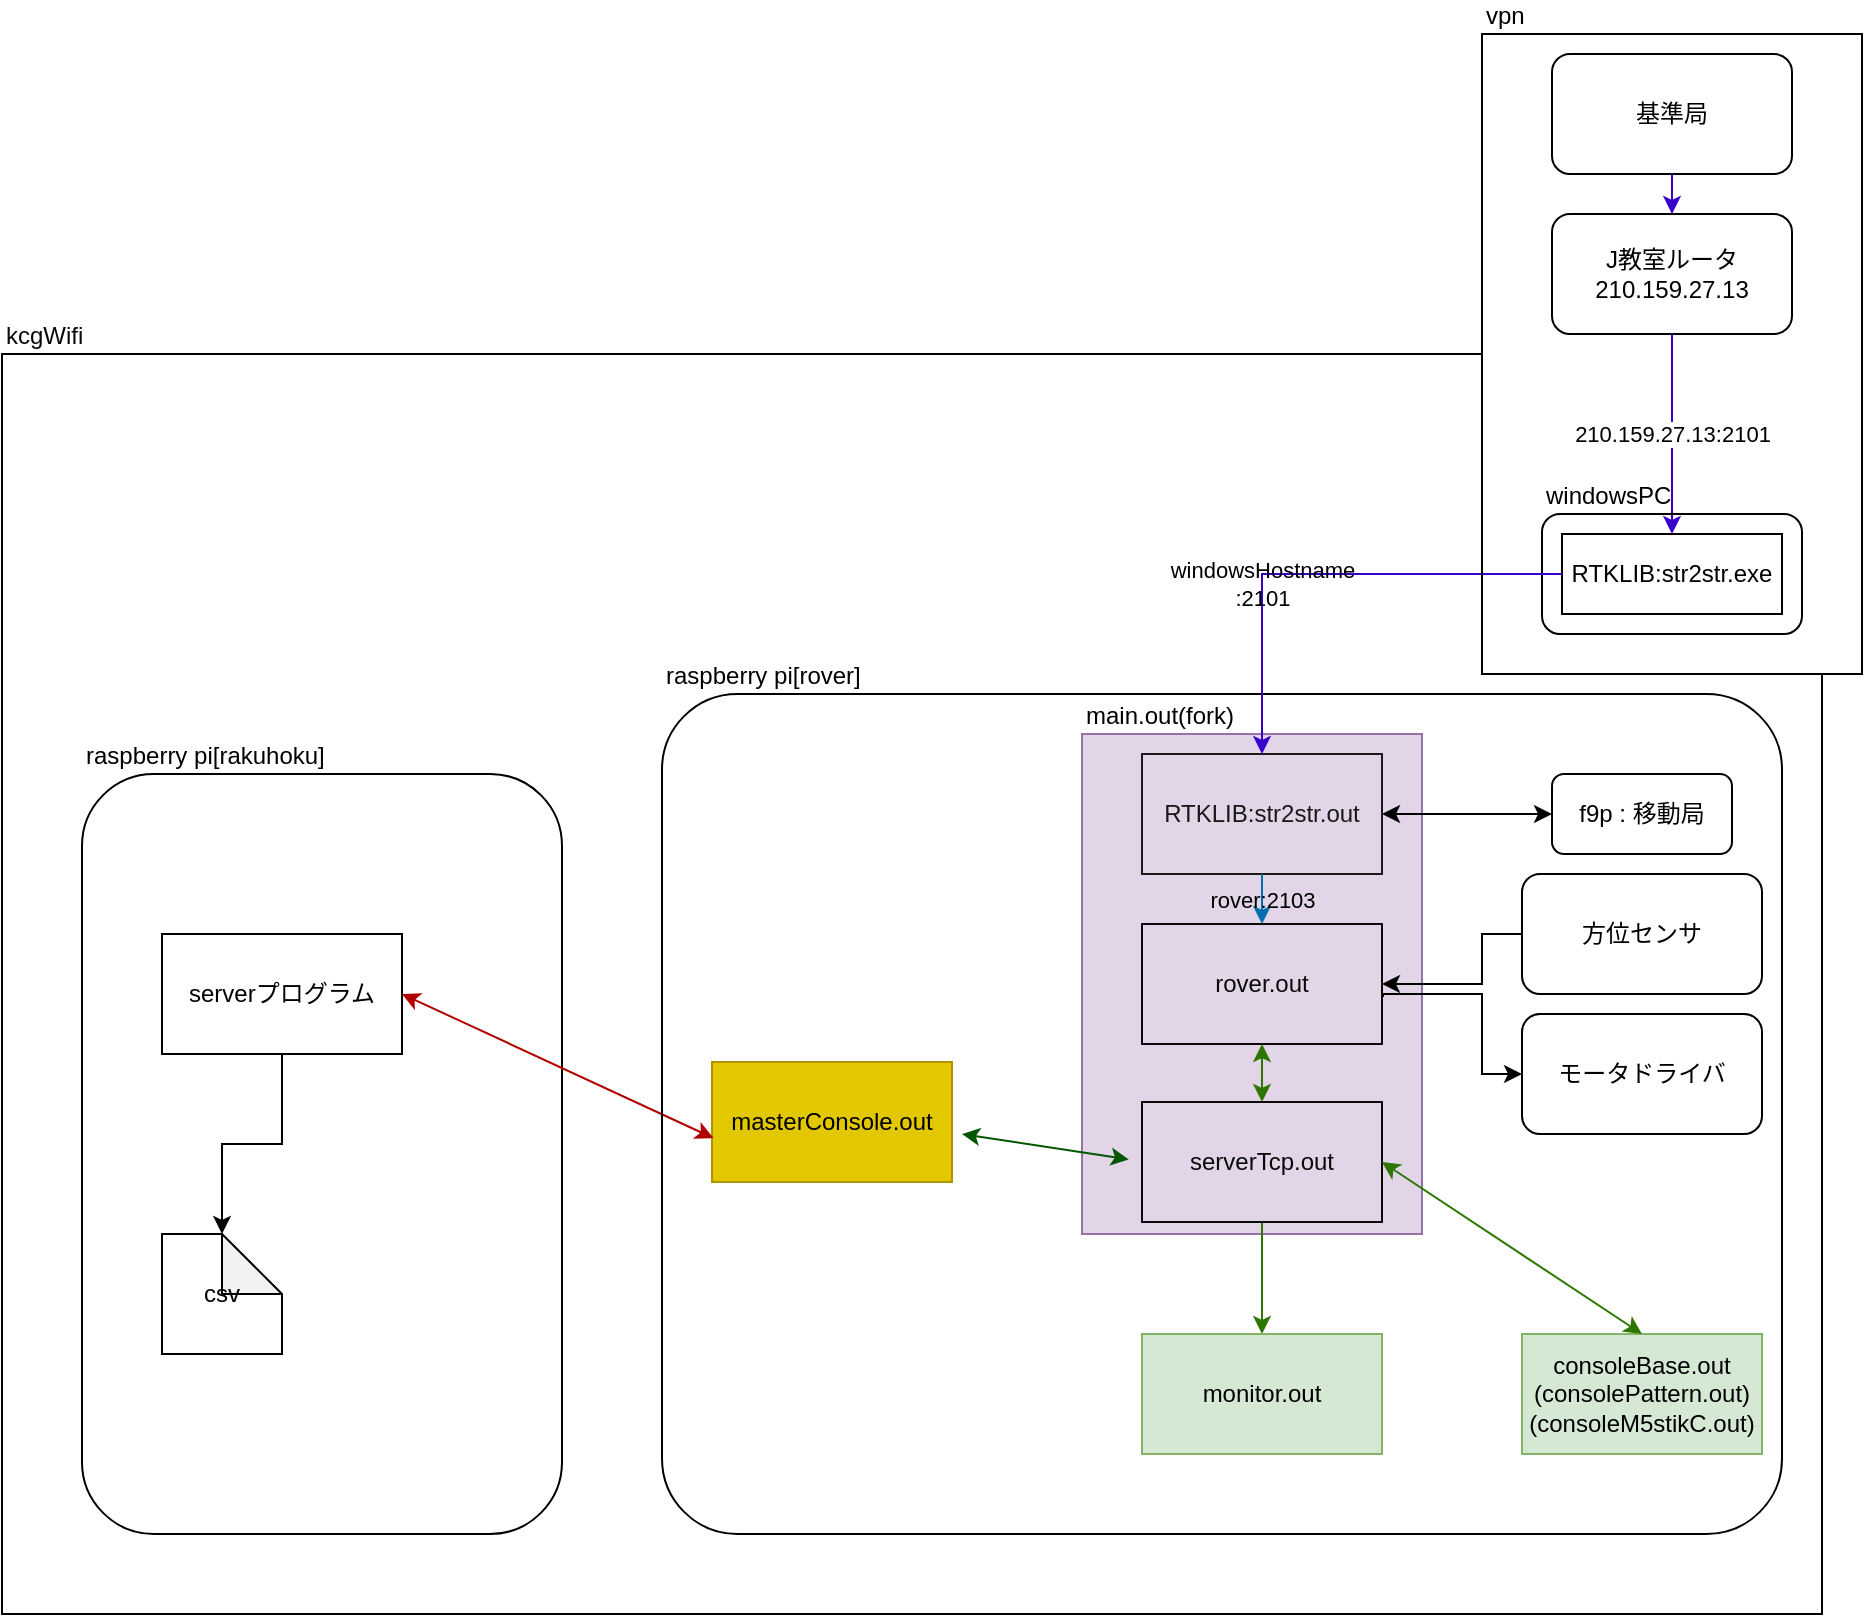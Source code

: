 <mxfile>
    <diagram id="QGgR1jsxaG1FrYdzyd_7" name="決定版">
        <mxGraphModel dx="705" dy="465" grid="1" gridSize="10" guides="1" tooltips="1" connect="1" arrows="1" fold="1" page="1" pageScale="1" pageWidth="1169" pageHeight="827" math="0" shadow="0">
            <root>
                <mxCell id="Olzj1zGXDbPzlbR3Yu4P-0"/>
                <mxCell id="Olzj1zGXDbPzlbR3Yu4P-1" parent="Olzj1zGXDbPzlbR3Yu4P-0"/>
                <mxCell id="Oxw4hM_iXrjcfNZsCtse-1" value="kcgWifi" style="rounded=0;whiteSpace=wrap;html=1;align=left;labelPosition=center;verticalLabelPosition=top;verticalAlign=bottom;labelBackgroundColor=#ffffff;fontColor=#0A0A0A;" vertex="1" parent="Olzj1zGXDbPzlbR3Yu4P-1">
                    <mxGeometry x="230" y="180" width="910" height="630" as="geometry"/>
                </mxCell>
                <mxCell id="Olzj1zGXDbPzlbR3Yu4P-36" value="raspberry pi[rakuhoku]" style="rounded=1;whiteSpace=wrap;html=1;fillColor=none;align=left;labelPosition=center;verticalLabelPosition=top;verticalAlign=bottom;" vertex="1" parent="Olzj1zGXDbPzlbR3Yu4P-1">
                    <mxGeometry x="270" y="390" width="240" height="380" as="geometry"/>
                </mxCell>
                <mxCell id="Olzj1zGXDbPzlbR3Yu4P-37" style="edgeStyle=orthogonalEdgeStyle;rounded=0;orthogonalLoop=1;jettySize=auto;html=1;exitX=0.5;exitY=1;exitDx=0;exitDy=0;entryX=0;entryY=0;entryDx=30;entryDy=0;entryPerimeter=0;" edge="1" parent="Olzj1zGXDbPzlbR3Yu4P-1" source="Olzj1zGXDbPzlbR3Yu4P-38" target="Olzj1zGXDbPzlbR3Yu4P-39">
                    <mxGeometry relative="1" as="geometry"/>
                </mxCell>
                <mxCell id="Olzj1zGXDbPzlbR3Yu4P-38" value="serverプログラム" style="rounded=0;whiteSpace=wrap;html=1;" vertex="1" parent="Olzj1zGXDbPzlbR3Yu4P-1">
                    <mxGeometry x="310" y="470" width="120" height="60" as="geometry"/>
                </mxCell>
                <mxCell id="Olzj1zGXDbPzlbR3Yu4P-39" value="csv" style="shape=note;whiteSpace=wrap;html=1;backgroundOutline=1;darkOpacity=0.05;" vertex="1" parent="Olzj1zGXDbPzlbR3Yu4P-1">
                    <mxGeometry x="310" y="620" width="60" height="60" as="geometry"/>
                </mxCell>
                <mxCell id="Olzj1zGXDbPzlbR3Yu4P-41" value="masterConsole.out" style="rounded=0;whiteSpace=wrap;html=1;fillColor=#e3c800;strokeColor=#B09500;fontColor=#000000;" vertex="1" parent="Olzj1zGXDbPzlbR3Yu4P-1">
                    <mxGeometry x="585" y="534" width="120" height="60" as="geometry"/>
                </mxCell>
                <mxCell id="Olzj1zGXDbPzlbR3Yu4P-42" value="" style="endArrow=classic;startArrow=classic;html=1;entryX=0.006;entryY=0.634;entryDx=0;entryDy=0;entryPerimeter=0;exitX=1;exitY=0.5;exitDx=0;exitDy=0;fillColor=#e51400;strokeColor=#B20000;" edge="1" parent="Olzj1zGXDbPzlbR3Yu4P-1" source="Olzj1zGXDbPzlbR3Yu4P-38" target="Olzj1zGXDbPzlbR3Yu4P-41">
                    <mxGeometry width="50" height="50" relative="1" as="geometry">
                        <mxPoint x="360" y="560" as="sourcePoint"/>
                        <mxPoint x="410" y="510" as="targetPoint"/>
                    </mxGeometry>
                </mxCell>
                <mxCell id="Oxw4hM_iXrjcfNZsCtse-0" value="vpn" style="rounded=0;whiteSpace=wrap;html=1;align=left;labelPosition=center;verticalLabelPosition=top;verticalAlign=bottom;" vertex="1" parent="Olzj1zGXDbPzlbR3Yu4P-1">
                    <mxGeometry x="970" y="20" width="190" height="320" as="geometry"/>
                </mxCell>
                <mxCell id="Oxw4hM_iXrjcfNZsCtse-2" value="raspberry pi[rover]" style="rounded=1;whiteSpace=wrap;html=1;fillColor=none;align=left;labelPosition=center;verticalLabelPosition=top;verticalAlign=bottom;arcSize=9;" vertex="1" parent="Olzj1zGXDbPzlbR3Yu4P-1">
                    <mxGeometry x="560" y="350" width="560" height="420" as="geometry"/>
                </mxCell>
                <mxCell id="Oxw4hM_iXrjcfNZsCtse-3" value="main.out(fork)" style="rounded=0;whiteSpace=wrap;html=1;fillColor=#e1d5e7;glass=0;strokeColor=#9673a6;align=left;verticalAlign=bottom;labelPosition=center;verticalLabelPosition=top;" vertex="1" parent="Olzj1zGXDbPzlbR3Yu4P-1">
                    <mxGeometry x="770" y="370" width="170" height="250" as="geometry"/>
                </mxCell>
                <mxCell id="Oxw4hM_iXrjcfNZsCtse-4" value="RTKLIB:str2str.out" style="rounded=0;whiteSpace=wrap;html=1;fillColor=none;align=center;strokeColor=#191919;fontColor=#191919;" vertex="1" parent="Olzj1zGXDbPzlbR3Yu4P-1">
                    <mxGeometry x="800" y="380" width="120" height="60" as="geometry"/>
                </mxCell>
                <mxCell id="Oxw4hM_iXrjcfNZsCtse-5" value="RTKLIB:str2str.exe" style="rounded=0;whiteSpace=wrap;html=1;fillColor=none;align=center;" vertex="1" parent="Olzj1zGXDbPzlbR3Yu4P-1">
                    <mxGeometry x="1010" y="270" width="110" height="40" as="geometry"/>
                </mxCell>
                <mxCell id="Oxw4hM_iXrjcfNZsCtse-6" value="210.159.27.13:2101" style="edgeStyle=orthogonalEdgeStyle;rounded=0;orthogonalLoop=1;jettySize=auto;html=1;exitX=0.5;exitY=1;exitDx=0;exitDy=0;entryX=0.5;entryY=0;entryDx=0;entryDy=0;fillColor=#6a00ff;strokeColor=#3700CC;" edge="1" parent="Olzj1zGXDbPzlbR3Yu4P-1" source="Oxw4hM_iXrjcfNZsCtse-16" target="Oxw4hM_iXrjcfNZsCtse-5">
                    <mxGeometry relative="1" as="geometry">
                        <mxPoint x="1065" y="170" as="sourcePoint"/>
                    </mxGeometry>
                </mxCell>
                <mxCell id="Oxw4hM_iXrjcfNZsCtse-7" value="rover:2103" style="edgeStyle=orthogonalEdgeStyle;rounded=0;orthogonalLoop=1;jettySize=auto;html=1;fillColor=#1ba1e2;strokeColor=#006EAF;labelBackgroundColor=none;" edge="1" parent="Olzj1zGXDbPzlbR3Yu4P-1" source="Oxw4hM_iXrjcfNZsCtse-4" target="Oxw4hM_iXrjcfNZsCtse-9">
                    <mxGeometry relative="1" as="geometry"/>
                </mxCell>
                <mxCell id="Oxw4hM_iXrjcfNZsCtse-8" style="edgeStyle=orthogonalEdgeStyle;rounded=0;orthogonalLoop=1;jettySize=auto;html=1;entryX=0;entryY=0.5;entryDx=0;entryDy=0;align=center;exitX=1.004;exitY=0.608;exitDx=0;exitDy=0;exitPerimeter=0;" edge="1" parent="Olzj1zGXDbPzlbR3Yu4P-1" source="Oxw4hM_iXrjcfNZsCtse-9" target="Oxw4hM_iXrjcfNZsCtse-19">
                    <mxGeometry relative="1" as="geometry">
                        <Array as="points">
                            <mxPoint x="921" y="500"/>
                            <mxPoint x="970" y="500"/>
                            <mxPoint x="970" y="540"/>
                        </Array>
                        <mxPoint x="920" y="500" as="sourcePoint"/>
                    </mxGeometry>
                </mxCell>
                <mxCell id="Oxw4hM_iXrjcfNZsCtse-9" value="rover.out" style="rounded=0;whiteSpace=wrap;html=1;fillColor=none;align=center;fontColor=#0A0A0A;strokeColor=#0A0A0A;" vertex="1" parent="Olzj1zGXDbPzlbR3Yu4P-1">
                    <mxGeometry x="800" y="465" width="120" height="60" as="geometry"/>
                </mxCell>
                <mxCell id="Oxw4hM_iXrjcfNZsCtse-10" value="" style="edgeStyle=orthogonalEdgeStyle;rounded=0;orthogonalLoop=1;jettySize=auto;html=1;fillColor=#60a917;strokeColor=#2D7600;entryX=0.5;entryY=0;entryDx=0;entryDy=0;" edge="1" parent="Olzj1zGXDbPzlbR3Yu4P-1" source="Oxw4hM_iXrjcfNZsCtse-11" target="Oxw4hM_iXrjcfNZsCtse-12">
                    <mxGeometry relative="1" as="geometry">
                        <Array as="points">
                            <mxPoint x="860" y="670"/>
                        </Array>
                    </mxGeometry>
                </mxCell>
                <mxCell id="Oxw4hM_iXrjcfNZsCtse-11" value="serverTcp.out" style="rounded=0;whiteSpace=wrap;html=1;fillColor=none;align=center;fontColor=#0A0A0A;strokeColor=#0A0A0A;" vertex="1" parent="Olzj1zGXDbPzlbR3Yu4P-1">
                    <mxGeometry x="800" y="554" width="120" height="60" as="geometry"/>
                </mxCell>
                <mxCell id="Oxw4hM_iXrjcfNZsCtse-12" value="monitor.out" style="rounded=0;whiteSpace=wrap;html=1;fillColor=#d5e8d4;align=center;strokeColor=#82b366;fontColor=#000000;" vertex="1" parent="Olzj1zGXDbPzlbR3Yu4P-1">
                    <mxGeometry x="800" y="670" width="120" height="60" as="geometry"/>
                </mxCell>
                <mxCell id="Oxw4hM_iXrjcfNZsCtse-13" value="consoleBase.out&lt;br&gt;(consolePattern.out)&lt;br&gt;(consoleM5stikC.out)" style="rounded=0;whiteSpace=wrap;html=1;fillColor=#d5e8d4;align=center;strokeColor=#82b366;fontColor=#000000;" vertex="1" parent="Olzj1zGXDbPzlbR3Yu4P-1">
                    <mxGeometry x="990" y="670" width="120" height="60" as="geometry"/>
                </mxCell>
                <mxCell id="Oxw4hM_iXrjcfNZsCtse-14" value="" style="edgeStyle=orthogonalEdgeStyle;rounded=0;orthogonalLoop=1;jettySize=auto;html=1;fillColor=#6a00ff;strokeColor=#3700CC;" edge="1" parent="Olzj1zGXDbPzlbR3Yu4P-1" source="Oxw4hM_iXrjcfNZsCtse-15" target="Oxw4hM_iXrjcfNZsCtse-16">
                    <mxGeometry relative="1" as="geometry"/>
                </mxCell>
                <mxCell id="Oxw4hM_iXrjcfNZsCtse-15" value="基準局" style="rounded=1;whiteSpace=wrap;html=1;fillColor=none;align=center;" vertex="1" parent="Olzj1zGXDbPzlbR3Yu4P-1">
                    <mxGeometry x="1005" y="30" width="120" height="60" as="geometry"/>
                </mxCell>
                <mxCell id="Oxw4hM_iXrjcfNZsCtse-16" value="&lt;font&gt;&lt;span style=&quot;font-family: &amp;quot;helvetica&amp;quot; ; font-size: 12px ; font-style: normal ; font-weight: 400 ; letter-spacing: normal ; text-indent: 0px ; text-transform: none ; word-spacing: 0px ; display: inline ; float: none&quot;&gt;J教室ルータ&lt;/span&gt;&lt;br style=&quot;font-family: &amp;quot;helvetica&amp;quot; ; font-size: 12px ; font-style: normal ; font-weight: 400 ; letter-spacing: normal ; text-indent: 0px ; text-transform: none ; word-spacing: 0px&quot;&gt;&lt;span style=&quot;font-family: &amp;quot;helvetica&amp;quot; ; font-size: 12px ; font-style: normal ; font-weight: 400 ; letter-spacing: normal ; text-indent: 0px ; text-transform: none ; word-spacing: 0px ; display: inline ; float: none&quot;&gt;210.159.27.13&lt;/span&gt;&lt;/font&gt;" style="rounded=1;whiteSpace=wrap;html=1;fillColor=none;align=center;" vertex="1" parent="Olzj1zGXDbPzlbR3Yu4P-1">
                    <mxGeometry x="1005" y="110" width="120" height="60" as="geometry"/>
                </mxCell>
                <mxCell id="Oxw4hM_iXrjcfNZsCtse-17" value="windowsPC" style="rounded=1;whiteSpace=wrap;html=1;fillColor=none;align=left;labelPosition=center;verticalLabelPosition=top;verticalAlign=bottom;" vertex="1" parent="Olzj1zGXDbPzlbR3Yu4P-1">
                    <mxGeometry x="1000" y="260" width="130" height="60" as="geometry"/>
                </mxCell>
                <mxCell id="Oxw4hM_iXrjcfNZsCtse-18" value="f9p : 移動局" style="rounded=1;whiteSpace=wrap;html=1;" vertex="1" parent="Olzj1zGXDbPzlbR3Yu4P-1">
                    <mxGeometry x="1005" y="390" width="90" height="40" as="geometry"/>
                </mxCell>
                <mxCell id="Oxw4hM_iXrjcfNZsCtse-19" value="モータドライバ" style="rounded=1;whiteSpace=wrap;html=1;" vertex="1" parent="Olzj1zGXDbPzlbR3Yu4P-1">
                    <mxGeometry x="990" y="510" width="120" height="60" as="geometry"/>
                </mxCell>
                <mxCell id="Oxw4hM_iXrjcfNZsCtse-20" value="" style="endArrow=classic;startArrow=classic;html=1;fillColor=#60a917;strokeColor=#2D7600;entryX=0.5;entryY=0;entryDx=0;entryDy=0;exitX=1;exitY=0.5;exitDx=0;exitDy=0;" edge="1" parent="Olzj1zGXDbPzlbR3Yu4P-1" source="Oxw4hM_iXrjcfNZsCtse-11" target="Oxw4hM_iXrjcfNZsCtse-13">
                    <mxGeometry width="50" height="50" relative="1" as="geometry">
                        <mxPoint x="720" y="644" as="sourcePoint"/>
                        <mxPoint x="580" y="640" as="targetPoint"/>
                    </mxGeometry>
                </mxCell>
                <mxCell id="Oxw4hM_iXrjcfNZsCtse-21" value="" style="endArrow=classic;startArrow=classic;html=1;entryX=0.5;entryY=1;entryDx=0;entryDy=0;exitX=0.5;exitY=0;exitDx=0;exitDy=0;fillColor=#60a917;strokeColor=#2D7600;" edge="1" parent="Olzj1zGXDbPzlbR3Yu4P-1" source="Oxw4hM_iXrjcfNZsCtse-11" target="Oxw4hM_iXrjcfNZsCtse-9">
                    <mxGeometry width="50" height="50" relative="1" as="geometry">
                        <mxPoint x="560" y="430" as="sourcePoint"/>
                        <mxPoint x="610" y="380" as="targetPoint"/>
                    </mxGeometry>
                </mxCell>
                <mxCell id="Oxw4hM_iXrjcfNZsCtse-22" style="edgeStyle=orthogonalEdgeStyle;rounded=0;orthogonalLoop=1;jettySize=auto;html=1;entryX=1;entryY=0.5;entryDx=0;entryDy=0;align=center;exitX=0;exitY=0.5;exitDx=0;exitDy=0;" edge="1" parent="Olzj1zGXDbPzlbR3Yu4P-1" source="Oxw4hM_iXrjcfNZsCtse-23" target="Oxw4hM_iXrjcfNZsCtse-9">
                    <mxGeometry relative="1" as="geometry">
                        <Array as="points">
                            <mxPoint x="970" y="470"/>
                            <mxPoint x="970" y="495"/>
                        </Array>
                    </mxGeometry>
                </mxCell>
                <mxCell id="Oxw4hM_iXrjcfNZsCtse-23" value="方位センサ" style="rounded=1;whiteSpace=wrap;html=1;" vertex="1" parent="Olzj1zGXDbPzlbR3Yu4P-1">
                    <mxGeometry x="990" y="440" width="120" height="60" as="geometry"/>
                </mxCell>
                <mxCell id="Oxw4hM_iXrjcfNZsCtse-24" value="" style="endArrow=classic;startArrow=classic;html=1;entryX=0;entryY=0.5;entryDx=0;entryDy=0;exitX=1;exitY=0.5;exitDx=0;exitDy=0;" edge="1" parent="Olzj1zGXDbPzlbR3Yu4P-1" source="Oxw4hM_iXrjcfNZsCtse-4" target="Oxw4hM_iXrjcfNZsCtse-18">
                    <mxGeometry width="50" height="50" relative="1" as="geometry">
                        <mxPoint x="650" y="550" as="sourcePoint"/>
                        <mxPoint x="700" y="500" as="targetPoint"/>
                    </mxGeometry>
                </mxCell>
                <mxCell id="Oxw4hM_iXrjcfNZsCtse-25" value="windowsHostname&lt;br&gt;:2101" style="edgeStyle=orthogonalEdgeStyle;rounded=0;orthogonalLoop=1;jettySize=auto;html=1;fillColor=#6a00ff;strokeColor=#3700CC;align=center;labelBackgroundColor=none;entryX=0.5;entryY=0;entryDx=0;entryDy=0;" edge="1" parent="Olzj1zGXDbPzlbR3Yu4P-1" source="Oxw4hM_iXrjcfNZsCtse-5" target="Oxw4hM_iXrjcfNZsCtse-4">
                    <mxGeometry x="0.29" relative="1" as="geometry">
                        <mxPoint as="offset"/>
                        <Array as="points">
                            <mxPoint x="860" y="290"/>
                        </Array>
                        <mxPoint x="780" y="380" as="targetPoint"/>
                    </mxGeometry>
                </mxCell>
                <mxCell id="Oxw4hM_iXrjcfNZsCtse-26" value="&lt;span style=&quot;background-color: rgb(255 , 255 , 255)&quot;&gt;&lt;font color=&quot;#000000&quot;&gt;vpn&lt;/font&gt;&lt;/span&gt;" style="rounded=0;whiteSpace=wrap;html=1;align=left;labelPosition=center;verticalLabelPosition=top;verticalAlign=bottom;fillColor=none;" vertex="1" parent="Olzj1zGXDbPzlbR3Yu4P-1">
                    <mxGeometry x="970" y="20" width="190" height="320" as="geometry"/>
                </mxCell>
                <mxCell id="Oxw4hM_iXrjcfNZsCtse-27" value="" style="endArrow=classic;startArrow=classic;html=1;entryX=-0.055;entryY=0.479;entryDx=0;entryDy=0;entryPerimeter=0;fillColor=#008a00;strokeColor=#005700;" edge="1" parent="Olzj1zGXDbPzlbR3Yu4P-1" target="Oxw4hM_iXrjcfNZsCtse-11">
                    <mxGeometry width="50" height="50" relative="1" as="geometry">
                        <mxPoint x="710" y="570" as="sourcePoint"/>
                        <mxPoint x="800" y="440" as="targetPoint"/>
                    </mxGeometry>
                </mxCell>
            </root>
        </mxGraphModel>
    </diagram>
    <diagram id="4h4-1hlXPLHmPYGvHNiX" name="案1(json)">
        <mxGraphModel dx="1460" dy="963" grid="1" gridSize="10" guides="1" tooltips="1" connect="1" arrows="1" fold="1" page="1" pageScale="1" pageWidth="1169" pageHeight="827" math="0" shadow="0">
            <root>
                <mxCell id="0"/>
                <mxCell id="1" parent="0"/>
                <mxCell id="3" value="kcgWifi" style="rounded=0;whiteSpace=wrap;html=1;align=left;labelPosition=center;verticalLabelPosition=top;verticalAlign=bottom;labelBackgroundColor=#ffffff;fontColor=#0A0A0A;" parent="1" vertex="1">
                    <mxGeometry x="20" y="180" width="1120" height="630" as="geometry"/>
                </mxCell>
                <mxCell id="14" value="RTKLIB:str2str.out" style="rounded=0;whiteSpace=wrap;html=1;fillColor=none;align=center;" parent="1" vertex="1">
                    <mxGeometry x="920" y="456.5" width="120" height="60" as="geometry"/>
                </mxCell>
                <mxCell id="buMRhMvBDXyK5qbtizx7-53" value="vpn" style="rounded=0;whiteSpace=wrap;html=1;align=left;labelPosition=center;verticalLabelPosition=top;verticalAlign=bottom;" parent="1" vertex="1">
                    <mxGeometry x="970" y="20" width="190" height="320" as="geometry"/>
                </mxCell>
                <mxCell id="RR-BX4RhPZ8IhZsyOKge-55" value="raspberry pi[rover]" style="rounded=1;whiteSpace=wrap;html=1;fillColor=none;align=left;labelPosition=center;verticalLabelPosition=top;verticalAlign=bottom;" parent="1" vertex="1">
                    <mxGeometry x="570" y="414" width="550" height="380" as="geometry"/>
                </mxCell>
                <mxCell id="2" value="&lt;span style=&quot;background-color: rgb(255 , 255 , 255)&quot;&gt;&lt;font color=&quot;#000000&quot;&gt;vpn&lt;/font&gt;&lt;/span&gt;" style="rounded=0;whiteSpace=wrap;html=1;align=left;labelPosition=center;verticalLabelPosition=top;verticalAlign=bottom;fillColor=none;" parent="1" vertex="1">
                    <mxGeometry x="970" y="20" width="190" height="320" as="geometry"/>
                </mxCell>
                <mxCell id="15" value="windowsHostname&lt;br&gt;:2101" style="edgeStyle=orthogonalEdgeStyle;rounded=0;orthogonalLoop=1;jettySize=auto;html=1;entryX=1;entryY=0.5;entryDx=0;entryDy=0;fillColor=#6a00ff;strokeColor=#3700CC;" parent="1" source="5" target="14" edge="1">
                    <mxGeometry relative="1" as="geometry"/>
                </mxCell>
                <mxCell id="23" value="1" style="edgeLabel;html=1;align=center;verticalAlign=middle;resizable=0;points=[];" parent="15" vertex="1" connectable="0">
                    <mxGeometry x="0.605" y="1" relative="1" as="geometry">
                        <mxPoint x="-16" y="-15" as="offset"/>
                    </mxGeometry>
                </mxCell>
                <mxCell id="5" value="RTKLIB:str2str.exe" style="rounded=0;whiteSpace=wrap;html=1;fillColor=none;align=center;" parent="1" vertex="1">
                    <mxGeometry x="1010" y="270" width="110" height="40" as="geometry"/>
                </mxCell>
                <mxCell id="10" value="210.159.27.13:2101" style="edgeStyle=orthogonalEdgeStyle;rounded=0;orthogonalLoop=1;jettySize=auto;html=1;exitX=0.5;exitY=1;exitDx=0;exitDy=0;entryX=0.5;entryY=0;entryDx=0;entryDy=0;fillColor=#6a00ff;strokeColor=#3700CC;" parent="1" source="44" target="5" edge="1">
                    <mxGeometry relative="1" as="geometry">
                        <mxPoint x="1065" y="170" as="sourcePoint"/>
                    </mxGeometry>
                </mxCell>
                <mxCell id="30" value="rover:2103" style="edgeStyle=orthogonalEdgeStyle;rounded=0;orthogonalLoop=1;jettySize=auto;html=1;fillColor=#1ba1e2;strokeColor=#006EAF;" parent="1" source="14" target="29" edge="1">
                    <mxGeometry relative="1" as="geometry"/>
                </mxCell>
                <mxCell id="RR-BX4RhPZ8IhZsyOKge-59" style="edgeStyle=orthogonalEdgeStyle;rounded=0;orthogonalLoop=1;jettySize=auto;html=1;entryX=0;entryY=0;entryDx=15;entryDy=0;entryPerimeter=0;" parent="1" source="14" target="16" edge="1">
                    <mxGeometry relative="1" as="geometry">
                        <Array as="points">
                            <mxPoint x="935" y="530"/>
                            <mxPoint x="935" y="530"/>
                        </Array>
                    </mxGeometry>
                </mxCell>
                <mxCell id="RR-BX4RhPZ8IhZsyOKge-60" style="edgeStyle=orthogonalEdgeStyle;rounded=0;orthogonalLoop=1;jettySize=auto;html=1;exitX=0.5;exitY=1;exitDx=0;exitDy=0;entryX=0.5;entryY=0;entryDx=0;entryDy=0;" parent="1" source="14" target="47" edge="1">
                    <mxGeometry relative="1" as="geometry">
                        <Array as="points">
                            <mxPoint x="1005" y="517"/>
                        </Array>
                    </mxGeometry>
                </mxCell>
                <mxCell id="16" value="log" style="shape=note;whiteSpace=wrap;html=1;backgroundOutline=1;darkOpacity=0.05;fillColor=none;align=center;size=15;" parent="1" vertex="1">
                    <mxGeometry x="920" y="544" width="30" height="40" as="geometry"/>
                </mxCell>
                <mxCell id="24" value="2" style="edgeLabel;html=1;align=center;verticalAlign=middle;resizable=0;points=[];" parent="1" vertex="1" connectable="0">
                    <mxGeometry x="1019.998" y="523.996" as="geometry">
                        <mxPoint x="4" y="7" as="offset"/>
                    </mxGeometry>
                </mxCell>
                <mxCell id="25" value="4'" style="edgeLabel;html=1;align=center;verticalAlign=middle;resizable=0;points=[];" parent="1" vertex="1" connectable="0">
                    <mxGeometry x="1039.998" y="489.996" as="geometry">
                        <mxPoint x="-123" y="38" as="offset"/>
                    </mxGeometry>
                </mxCell>
                <mxCell id="26" value="3" style="edgeLabel;html=1;align=center;verticalAlign=middle;resizable=0;points=[];" parent="1" vertex="1" connectable="0">
                    <mxGeometry x="1019.998" y="513.996" as="geometry">
                        <mxPoint x="-36" y="17" as="offset"/>
                    </mxGeometry>
                </mxCell>
                <mxCell id="27" value="4" style="edgeLabel;html=1;align=center;verticalAlign=middle;resizable=0;points=[];" parent="1" vertex="1" connectable="0">
                    <mxGeometry x="909.998" y="473.996" as="geometry">
                        <mxPoint x="1" y="-4" as="offset"/>
                    </mxGeometry>
                </mxCell>
                <mxCell id="29" value="rover.out" style="rounded=0;whiteSpace=wrap;html=1;fillColor=none;align=center;" parent="1" vertex="1">
                    <mxGeometry x="720" y="456.5" width="120" height="60" as="geometry"/>
                </mxCell>
                <mxCell id="38" value="" style="edgeStyle=orthogonalEdgeStyle;rounded=0;orthogonalLoop=1;jettySize=auto;html=1;fillColor=#60a917;strokeColor=#2D7600;" parent="1" source="33" target="34" edge="1">
                    <mxGeometry relative="1" as="geometry"/>
                </mxCell>
                <mxCell id="33" value="serverTcp.out" style="rounded=0;whiteSpace=wrap;html=1;fillColor=none;align=center;" parent="1" vertex="1">
                    <mxGeometry x="720" y="614" width="120" height="60" as="geometry"/>
                </mxCell>
                <mxCell id="34" value="monitor.out" style="rounded=0;whiteSpace=wrap;html=1;fillColor=#d5e8d4;align=center;strokeColor=#82b366;fontColor=#000000;" parent="1" vertex="1">
                    <mxGeometry x="710" y="700" width="120" height="60" as="geometry"/>
                </mxCell>
                <mxCell id="35" value="consoleBase.out&lt;br&gt;(consolePattern.out)" style="rounded=0;whiteSpace=wrap;html=1;fillColor=#d5e8d4;align=center;strokeColor=#82b366;fontColor=#000000;" parent="1" vertex="1">
                    <mxGeometry x="920" y="614" width="120" height="60" as="geometry"/>
                </mxCell>
                <mxCell id="46" value="" style="edgeStyle=orthogonalEdgeStyle;rounded=0;orthogonalLoop=1;jettySize=auto;html=1;fillColor=#6a00ff;strokeColor=#3700CC;" parent="1" source="43" target="44" edge="1">
                    <mxGeometry relative="1" as="geometry"/>
                </mxCell>
                <mxCell id="43" value="基準局" style="rounded=1;whiteSpace=wrap;html=1;fillColor=none;align=center;" parent="1" vertex="1">
                    <mxGeometry x="1005" y="30" width="120" height="60" as="geometry"/>
                </mxCell>
                <mxCell id="44" value="&#10;&#10;&lt;span style=&quot;color: rgb(240, 240, 240); font-family: helvetica; font-size: 12px; font-style: normal; font-weight: 400; letter-spacing: normal; text-indent: 0px; text-transform: none; word-spacing: 0px; background-color: rgb(42, 42, 42); display: inline; float: none;&quot;&gt;J教室ルータ&lt;/span&gt;&lt;br style=&quot;color: rgb(240, 240, 240); font-family: helvetica; font-size: 12px; font-style: normal; font-weight: 400; letter-spacing: normal; text-indent: 0px; text-transform: none; word-spacing: 0px; background-color: rgb(42, 42, 42);&quot;&gt;&lt;span style=&quot;color: rgb(240, 240, 240); font-family: helvetica; font-size: 12px; font-style: normal; font-weight: 400; letter-spacing: normal; text-indent: 0px; text-transform: none; word-spacing: 0px; background-color: rgb(42, 42, 42); display: inline; float: none;&quot;&gt;210.159.27.13&lt;/span&gt;&#10;&#10;" style="rounded=1;whiteSpace=wrap;html=1;fillColor=none;align=center;" parent="1" vertex="1">
                    <mxGeometry x="1005" y="110" width="120" height="60" as="geometry"/>
                </mxCell>
                <mxCell id="45" value="windowsPC" style="rounded=1;whiteSpace=wrap;html=1;fillColor=none;align=left;labelPosition=center;verticalLabelPosition=top;verticalAlign=bottom;" parent="1" vertex="1">
                    <mxGeometry x="1000" y="260" width="130" height="60" as="geometry"/>
                </mxCell>
                <mxCell id="49" style="edgeStyle=orthogonalEdgeStyle;rounded=0;orthogonalLoop=1;jettySize=auto;html=1;exitX=0.5;exitY=0;exitDx=0;exitDy=0;entryX=0.5;entryY=1;entryDx=0;entryDy=0;" parent="1" source="47" target="14" edge="1">
                    <mxGeometry relative="1" as="geometry">
                        <Array as="points">
                            <mxPoint x="980" y="554"/>
                        </Array>
                    </mxGeometry>
                </mxCell>
                <mxCell id="47" value="f9p : 移動局" style="rounded=1;whiteSpace=wrap;html=1;" parent="1" vertex="1">
                    <mxGeometry x="960" y="554" width="90" height="40" as="geometry"/>
                </mxCell>
                <mxCell id="50" value="モータドライバ" style="rounded=1;whiteSpace=wrap;html=1;" parent="1" vertex="1">
                    <mxGeometry x="990" y="700" width="120" height="60" as="geometry"/>
                </mxCell>
                <mxCell id="51" value="" style="endArrow=classic;html=1;entryX=0;entryY=0;entryDx=0;entryDy=0;exitX=1;exitY=1;exitDx=0;exitDy=0;" parent="1" source="33" target="50" edge="1">
                    <mxGeometry width="50" height="50" relative="1" as="geometry">
                        <mxPoint x="560" y="430" as="sourcePoint"/>
                        <mxPoint x="610" y="380" as="targetPoint"/>
                    </mxGeometry>
                </mxCell>
                <mxCell id="52" value="" style="endArrow=classic;startArrow=classic;html=1;entryX=0;entryY=0.5;entryDx=0;entryDy=0;exitX=1;exitY=0.5;exitDx=0;exitDy=0;fillColor=#60a917;strokeColor=#2D7600;" parent="1" source="33" target="35" edge="1">
                    <mxGeometry width="50" height="50" relative="1" as="geometry">
                        <mxPoint x="670" y="480" as="sourcePoint"/>
                        <mxPoint x="610" y="380" as="targetPoint"/>
                    </mxGeometry>
                </mxCell>
                <mxCell id="53" value="" style="endArrow=classic;startArrow=classic;html=1;entryX=0.5;entryY=1;entryDx=0;entryDy=0;exitX=0.5;exitY=0;exitDx=0;exitDy=0;fillColor=#60a917;strokeColor=#2D7600;" parent="1" source="33" target="29" edge="1">
                    <mxGeometry width="50" height="50" relative="1" as="geometry">
                        <mxPoint x="560" y="430" as="sourcePoint"/>
                        <mxPoint x="610" y="380" as="targetPoint"/>
                    </mxGeometry>
                </mxCell>
                <mxCell id="RR-BX4RhPZ8IhZsyOKge-53" value="方位センサ" style="rounded=1;whiteSpace=wrap;html=1;" parent="1" vertex="1">
                    <mxGeometry x="850" y="704" width="120" height="60" as="geometry"/>
                </mxCell>
                <mxCell id="RR-BX4RhPZ8IhZsyOKge-54" value="" style="endArrow=classic;html=1;entryX=1;entryY=1;entryDx=0;entryDy=0;" parent="1" source="RR-BX4RhPZ8IhZsyOKge-53" target="33" edge="1">
                    <mxGeometry width="50" height="50" relative="1" as="geometry">
                        <mxPoint x="560" y="430" as="sourcePoint"/>
                        <mxPoint x="610" y="380" as="targetPoint"/>
                    </mxGeometry>
                </mxCell>
                <mxCell id="54" value="raspberry pi[rakuhoku]" style="rounded=1;whiteSpace=wrap;html=1;fillColor=none;align=left;labelPosition=center;verticalLabelPosition=top;verticalAlign=bottom;" parent="1" vertex="1">
                    <mxGeometry x="40" y="420" width="490" height="380" as="geometry"/>
                </mxCell>
                <mxCell id="oU8cGqscpkHNVwqa0P7M-56" style="edgeStyle=orthogonalEdgeStyle;rounded=0;orthogonalLoop=1;jettySize=auto;html=1;exitX=0.5;exitY=1;exitDx=0;exitDy=0;entryX=0;entryY=0;entryDx=30;entryDy=0;entryPerimeter=0;" parent="1" source="oU8cGqscpkHNVwqa0P7M-54" target="oU8cGqscpkHNVwqa0P7M-55" edge="1">
                    <mxGeometry relative="1" as="geometry"/>
                </mxCell>
                <mxCell id="oU8cGqscpkHNVwqa0P7M-54" value="serverプログラム" style="rounded=0;whiteSpace=wrap;html=1;" parent="1" vertex="1">
                    <mxGeometry x="80" y="500" width="120" height="60" as="geometry"/>
                </mxCell>
                <mxCell id="oU8cGqscpkHNVwqa0P7M-55" value="csv" style="shape=note;whiteSpace=wrap;html=1;backgroundOutline=1;darkOpacity=0.05;" parent="1" vertex="1">
                    <mxGeometry x="80" y="650" width="60" height="60" as="geometry"/>
                </mxCell>
                <mxCell id="062Bthyyob5zDCIBf9DL-58" style="edgeStyle=orthogonalEdgeStyle;rounded=0;orthogonalLoop=1;jettySize=auto;html=1;entryX=0;entryY=0.5;entryDx=0;entryDy=0;fillColor=#60a917;strokeColor=#2D7600;" parent="1" source="062Bthyyob5zDCIBf9DL-54" target="33" edge="1">
                    <mxGeometry relative="1" as="geometry">
                        <Array as="points">
                            <mxPoint x="710" y="564"/>
                            <mxPoint x="710" y="614"/>
                            <mxPoint x="705" y="614"/>
                            <mxPoint x="705" y="644"/>
                        </Array>
                    </mxGeometry>
                </mxCell>
                <mxCell id="062Bthyyob5zDCIBf9DL-54" value="masterConsole.out" style="rounded=0;whiteSpace=wrap;html=1;fillColor=#e3c800;strokeColor=#B09500;fontColor=#000000;" parent="1" vertex="1">
                    <mxGeometry x="585" y="534" width="120" height="60" as="geometry"/>
                </mxCell>
                <mxCell id="hpHJOi-LV5hMV97UFWcU-54" value="" style="endArrow=classic;startArrow=classic;html=1;entryX=0.006;entryY=0.634;entryDx=0;entryDy=0;entryPerimeter=0;exitX=1;exitY=0.5;exitDx=0;exitDy=0;fillColor=#e51400;strokeColor=#B20000;" parent="1" source="oU8cGqscpkHNVwqa0P7M-54" target="062Bthyyob5zDCIBf9DL-54" edge="1">
                    <mxGeometry width="50" height="50" relative="1" as="geometry">
                        <mxPoint x="360" y="560" as="sourcePoint"/>
                        <mxPoint x="410" y="510" as="targetPoint"/>
                    </mxGeometry>
                </mxCell>
            </root>
        </mxGraphModel>
    </diagram>
    <diagram id="7Uo8St-xOnKl7V2g1DIS" name="案2(FIFO)">
        <mxGraphModel dx="1509" dy="781" grid="1" gridSize="10" guides="1" tooltips="1" connect="1" arrows="1" fold="1" page="1" pageScale="1" pageWidth="1169" pageHeight="827" math="0" shadow="0">
            <root>
                <mxCell id="2722oZhgoKBcBwYdFfBj-0"/>
                <mxCell id="2722oZhgoKBcBwYdFfBj-1" parent="2722oZhgoKBcBwYdFfBj-0"/>
                <mxCell id="MkDBwqyUFpDcXtYGxTR2-0" value="kcgWifi" style="rounded=0;whiteSpace=wrap;html=1;align=left;labelPosition=center;verticalLabelPosition=top;verticalAlign=bottom;labelBackgroundColor=#ffffff;fontColor=#0A0A0A;" vertex="1" parent="2722oZhgoKBcBwYdFfBj-1">
                    <mxGeometry x="15" y="179" width="1120" height="630" as="geometry"/>
                </mxCell>
                <mxCell id="MkDBwqyUFpDcXtYGxTR2-1" value="RTKLIB:str2str.out" style="rounded=0;whiteSpace=wrap;html=1;fillColor=none;align=center;" vertex="1" parent="2722oZhgoKBcBwYdFfBj-1">
                    <mxGeometry x="915" y="455.5" width="120" height="60" as="geometry"/>
                </mxCell>
                <mxCell id="MkDBwqyUFpDcXtYGxTR2-2" value="vpn" style="rounded=0;whiteSpace=wrap;html=1;align=left;labelPosition=center;verticalLabelPosition=top;verticalAlign=bottom;" vertex="1" parent="2722oZhgoKBcBwYdFfBj-1">
                    <mxGeometry x="965" y="19" width="190" height="320" as="geometry"/>
                </mxCell>
                <mxCell id="MkDBwqyUFpDcXtYGxTR2-3" value="raspberry pi[rover]" style="rounded=1;whiteSpace=wrap;html=1;fillColor=none;align=left;labelPosition=center;verticalLabelPosition=top;verticalAlign=bottom;" vertex="1" parent="2722oZhgoKBcBwYdFfBj-1">
                    <mxGeometry x="565" y="413" width="550" height="380" as="geometry"/>
                </mxCell>
                <mxCell id="MkDBwqyUFpDcXtYGxTR2-4" value="&lt;span style=&quot;background-color: rgb(255 , 255 , 255)&quot;&gt;&lt;font color=&quot;#000000&quot;&gt;vpn&lt;/font&gt;&lt;/span&gt;" style="rounded=0;whiteSpace=wrap;html=1;align=left;labelPosition=center;verticalLabelPosition=top;verticalAlign=bottom;fillColor=none;" vertex="1" parent="2722oZhgoKBcBwYdFfBj-1">
                    <mxGeometry x="965" y="19" width="190" height="320" as="geometry"/>
                </mxCell>
                <mxCell id="MkDBwqyUFpDcXtYGxTR2-5" value="windowsHostname&lt;br&gt;:2101" style="edgeStyle=orthogonalEdgeStyle;rounded=0;orthogonalLoop=1;jettySize=auto;html=1;entryX=1;entryY=0.5;entryDx=0;entryDy=0;fillColor=#6a00ff;strokeColor=#3700CC;" edge="1" source="MkDBwqyUFpDcXtYGxTR2-7" target="MkDBwqyUFpDcXtYGxTR2-1" parent="2722oZhgoKBcBwYdFfBj-1">
                    <mxGeometry relative="1" as="geometry"/>
                </mxCell>
                <mxCell id="MkDBwqyUFpDcXtYGxTR2-6" value="1" style="edgeLabel;html=1;align=center;verticalAlign=middle;resizable=0;points=[];" vertex="1" connectable="0" parent="MkDBwqyUFpDcXtYGxTR2-5">
                    <mxGeometry x="0.605" y="1" relative="1" as="geometry">
                        <mxPoint x="-16" y="-15" as="offset"/>
                    </mxGeometry>
                </mxCell>
                <mxCell id="MkDBwqyUFpDcXtYGxTR2-7" value="RTKLIB:str2str.exe" style="rounded=0;whiteSpace=wrap;html=1;fillColor=none;align=center;" vertex="1" parent="2722oZhgoKBcBwYdFfBj-1">
                    <mxGeometry x="1005" y="269" width="110" height="40" as="geometry"/>
                </mxCell>
                <mxCell id="MkDBwqyUFpDcXtYGxTR2-8" value="210.159.27.13:2101" style="edgeStyle=orthogonalEdgeStyle;rounded=0;orthogonalLoop=1;jettySize=auto;html=1;exitX=0.5;exitY=1;exitDx=0;exitDy=0;entryX=0.5;entryY=0;entryDx=0;entryDy=0;fillColor=#6a00ff;strokeColor=#3700CC;" edge="1" source="MkDBwqyUFpDcXtYGxTR2-24" target="MkDBwqyUFpDcXtYGxTR2-7" parent="2722oZhgoKBcBwYdFfBj-1">
                    <mxGeometry relative="1" as="geometry">
                        <mxPoint x="1060" y="169" as="sourcePoint"/>
                    </mxGeometry>
                </mxCell>
                <mxCell id="MkDBwqyUFpDcXtYGxTR2-9" value="rover:2103" style="edgeStyle=orthogonalEdgeStyle;rounded=0;orthogonalLoop=1;jettySize=auto;html=1;fillColor=#1ba1e2;strokeColor=#006EAF;" edge="1" source="MkDBwqyUFpDcXtYGxTR2-1" target="MkDBwqyUFpDcXtYGxTR2-17" parent="2722oZhgoKBcBwYdFfBj-1">
                    <mxGeometry relative="1" as="geometry"/>
                </mxCell>
                <mxCell id="MkDBwqyUFpDcXtYGxTR2-10" style="edgeStyle=orthogonalEdgeStyle;rounded=0;orthogonalLoop=1;jettySize=auto;html=1;entryX=0;entryY=0;entryDx=15;entryDy=0;entryPerimeter=0;" edge="1" source="MkDBwqyUFpDcXtYGxTR2-1" target="MkDBwqyUFpDcXtYGxTR2-12" parent="2722oZhgoKBcBwYdFfBj-1">
                    <mxGeometry relative="1" as="geometry">
                        <Array as="points">
                            <mxPoint x="930" y="529"/>
                            <mxPoint x="930" y="529"/>
                        </Array>
                    </mxGeometry>
                </mxCell>
                <mxCell id="MkDBwqyUFpDcXtYGxTR2-11" style="edgeStyle=orthogonalEdgeStyle;rounded=0;orthogonalLoop=1;jettySize=auto;html=1;exitX=0.5;exitY=1;exitDx=0;exitDy=0;entryX=0.5;entryY=0;entryDx=0;entryDy=0;" edge="1" source="MkDBwqyUFpDcXtYGxTR2-1" target="MkDBwqyUFpDcXtYGxTR2-27" parent="2722oZhgoKBcBwYdFfBj-1">
                    <mxGeometry relative="1" as="geometry">
                        <Array as="points">
                            <mxPoint x="1000" y="516"/>
                        </Array>
                    </mxGeometry>
                </mxCell>
                <mxCell id="MkDBwqyUFpDcXtYGxTR2-12" value="log" style="shape=note;whiteSpace=wrap;html=1;backgroundOutline=1;darkOpacity=0.05;fillColor=none;align=center;size=15;" vertex="1" parent="2722oZhgoKBcBwYdFfBj-1">
                    <mxGeometry x="915" y="543" width="30" height="40" as="geometry"/>
                </mxCell>
                <mxCell id="MkDBwqyUFpDcXtYGxTR2-13" value="2" style="edgeLabel;html=1;align=center;verticalAlign=middle;resizable=0;points=[];" vertex="1" connectable="0" parent="2722oZhgoKBcBwYdFfBj-1">
                    <mxGeometry x="1014.998" y="522.996" as="geometry">
                        <mxPoint x="4" y="7" as="offset"/>
                    </mxGeometry>
                </mxCell>
                <mxCell id="MkDBwqyUFpDcXtYGxTR2-14" value="4'" style="edgeLabel;html=1;align=center;verticalAlign=middle;resizable=0;points=[];" vertex="1" connectable="0" parent="2722oZhgoKBcBwYdFfBj-1">
                    <mxGeometry x="1034.998" y="488.996" as="geometry">
                        <mxPoint x="-123" y="38" as="offset"/>
                    </mxGeometry>
                </mxCell>
                <mxCell id="MkDBwqyUFpDcXtYGxTR2-15" value="3" style="edgeLabel;html=1;align=center;verticalAlign=middle;resizable=0;points=[];" vertex="1" connectable="0" parent="2722oZhgoKBcBwYdFfBj-1">
                    <mxGeometry x="1014.998" y="512.996" as="geometry">
                        <mxPoint x="-36" y="17" as="offset"/>
                    </mxGeometry>
                </mxCell>
                <mxCell id="MkDBwqyUFpDcXtYGxTR2-16" value="4" style="edgeLabel;html=1;align=center;verticalAlign=middle;resizable=0;points=[];" vertex="1" connectable="0" parent="2722oZhgoKBcBwYdFfBj-1">
                    <mxGeometry x="904.998" y="472.996" as="geometry">
                        <mxPoint x="1" y="-4" as="offset"/>
                    </mxGeometry>
                </mxCell>
                <mxCell id="MkDBwqyUFpDcXtYGxTR2-17" value="rover.out" style="rounded=0;whiteSpace=wrap;html=1;fillColor=none;align=center;" vertex="1" parent="2722oZhgoKBcBwYdFfBj-1">
                    <mxGeometry x="715" y="455.5" width="120" height="60" as="geometry"/>
                </mxCell>
                <mxCell id="MkDBwqyUFpDcXtYGxTR2-18" value="" style="edgeStyle=orthogonalEdgeStyle;rounded=0;orthogonalLoop=1;jettySize=auto;html=1;fillColor=#60a917;strokeColor=#2D7600;" edge="1" source="MkDBwqyUFpDcXtYGxTR2-19" target="MkDBwqyUFpDcXtYGxTR2-20" parent="2722oZhgoKBcBwYdFfBj-1">
                    <mxGeometry relative="1" as="geometry"/>
                </mxCell>
                <mxCell id="MkDBwqyUFpDcXtYGxTR2-19" value="serverTcp.out" style="rounded=0;whiteSpace=wrap;html=1;fillColor=none;align=center;" vertex="1" parent="2722oZhgoKBcBwYdFfBj-1">
                    <mxGeometry x="715" y="613" width="120" height="60" as="geometry"/>
                </mxCell>
                <mxCell id="MkDBwqyUFpDcXtYGxTR2-20" value="monitor.out" style="rounded=0;whiteSpace=wrap;html=1;fillColor=#d5e8d4;align=center;strokeColor=#82b366;fontColor=#000000;" vertex="1" parent="2722oZhgoKBcBwYdFfBj-1">
                    <mxGeometry x="705" y="699" width="120" height="60" as="geometry"/>
                </mxCell>
                <mxCell id="MkDBwqyUFpDcXtYGxTR2-21" value="consoleBase.out&lt;br&gt;(consolePattern.out)" style="rounded=0;whiteSpace=wrap;html=1;fillColor=#d5e8d4;align=center;strokeColor=#82b366;fontColor=#000000;" vertex="1" parent="2722oZhgoKBcBwYdFfBj-1">
                    <mxGeometry x="915" y="613" width="120" height="60" as="geometry"/>
                </mxCell>
                <mxCell id="MkDBwqyUFpDcXtYGxTR2-22" value="" style="edgeStyle=orthogonalEdgeStyle;rounded=0;orthogonalLoop=1;jettySize=auto;html=1;fillColor=#6a00ff;strokeColor=#3700CC;" edge="1" source="MkDBwqyUFpDcXtYGxTR2-23" target="MkDBwqyUFpDcXtYGxTR2-24" parent="2722oZhgoKBcBwYdFfBj-1">
                    <mxGeometry relative="1" as="geometry"/>
                </mxCell>
                <mxCell id="MkDBwqyUFpDcXtYGxTR2-23" value="基準局" style="rounded=1;whiteSpace=wrap;html=1;fillColor=none;align=center;" vertex="1" parent="2722oZhgoKBcBwYdFfBj-1">
                    <mxGeometry x="1000" y="29" width="120" height="60" as="geometry"/>
                </mxCell>
                <mxCell id="MkDBwqyUFpDcXtYGxTR2-24" value="&#10;&#10;&lt;span style=&quot;color: rgb(240, 240, 240); font-family: helvetica; font-size: 12px; font-style: normal; font-weight: 400; letter-spacing: normal; text-indent: 0px; text-transform: none; word-spacing: 0px; background-color: rgb(42, 42, 42); display: inline; float: none;&quot;&gt;J教室ルータ&lt;/span&gt;&lt;br style=&quot;color: rgb(240, 240, 240); font-family: helvetica; font-size: 12px; font-style: normal; font-weight: 400; letter-spacing: normal; text-indent: 0px; text-transform: none; word-spacing: 0px; background-color: rgb(42, 42, 42);&quot;&gt;&lt;span style=&quot;color: rgb(240, 240, 240); font-family: helvetica; font-size: 12px; font-style: normal; font-weight: 400; letter-spacing: normal; text-indent: 0px; text-transform: none; word-spacing: 0px; background-color: rgb(42, 42, 42); display: inline; float: none;&quot;&gt;210.159.27.13&lt;/span&gt;&#10;&#10;" style="rounded=1;whiteSpace=wrap;html=1;fillColor=none;align=center;" vertex="1" parent="2722oZhgoKBcBwYdFfBj-1">
                    <mxGeometry x="1000" y="109" width="120" height="60" as="geometry"/>
                </mxCell>
                <mxCell id="MkDBwqyUFpDcXtYGxTR2-25" value="windowsPC" style="rounded=1;whiteSpace=wrap;html=1;fillColor=none;align=left;labelPosition=center;verticalLabelPosition=top;verticalAlign=bottom;" vertex="1" parent="2722oZhgoKBcBwYdFfBj-1">
                    <mxGeometry x="995" y="259" width="130" height="60" as="geometry"/>
                </mxCell>
                <mxCell id="MkDBwqyUFpDcXtYGxTR2-26" style="edgeStyle=orthogonalEdgeStyle;rounded=0;orthogonalLoop=1;jettySize=auto;html=1;exitX=0.5;exitY=0;exitDx=0;exitDy=0;entryX=0.5;entryY=1;entryDx=0;entryDy=0;" edge="1" source="MkDBwqyUFpDcXtYGxTR2-27" target="MkDBwqyUFpDcXtYGxTR2-1" parent="2722oZhgoKBcBwYdFfBj-1">
                    <mxGeometry relative="1" as="geometry">
                        <Array as="points">
                            <mxPoint x="975" y="553"/>
                        </Array>
                    </mxGeometry>
                </mxCell>
                <mxCell id="MkDBwqyUFpDcXtYGxTR2-27" value="f9p : 移動局" style="rounded=1;whiteSpace=wrap;html=1;" vertex="1" parent="2722oZhgoKBcBwYdFfBj-1">
                    <mxGeometry x="955" y="553" width="90" height="40" as="geometry"/>
                </mxCell>
                <mxCell id="MkDBwqyUFpDcXtYGxTR2-28" value="モータドライバ" style="rounded=1;whiteSpace=wrap;html=1;" vertex="1" parent="2722oZhgoKBcBwYdFfBj-1">
                    <mxGeometry x="985" y="699" width="120" height="60" as="geometry"/>
                </mxCell>
                <mxCell id="MkDBwqyUFpDcXtYGxTR2-29" value="" style="endArrow=classic;html=1;entryX=0;entryY=0;entryDx=0;entryDy=0;exitX=1;exitY=1;exitDx=0;exitDy=0;" edge="1" source="MkDBwqyUFpDcXtYGxTR2-19" target="MkDBwqyUFpDcXtYGxTR2-28" parent="2722oZhgoKBcBwYdFfBj-1">
                    <mxGeometry width="50" height="50" relative="1" as="geometry">
                        <mxPoint x="555" y="429" as="sourcePoint"/>
                        <mxPoint x="605" y="379" as="targetPoint"/>
                    </mxGeometry>
                </mxCell>
                <mxCell id="MkDBwqyUFpDcXtYGxTR2-30" value="" style="endArrow=classic;startArrow=classic;html=1;entryX=0;entryY=0.5;entryDx=0;entryDy=0;exitX=1;exitY=0.5;exitDx=0;exitDy=0;fillColor=#60a917;strokeColor=#2D7600;" edge="1" source="MkDBwqyUFpDcXtYGxTR2-19" target="MkDBwqyUFpDcXtYGxTR2-21" parent="2722oZhgoKBcBwYdFfBj-1">
                    <mxGeometry width="50" height="50" relative="1" as="geometry">
                        <mxPoint x="665" y="479" as="sourcePoint"/>
                        <mxPoint x="605" y="379" as="targetPoint"/>
                    </mxGeometry>
                </mxCell>
                <mxCell id="MkDBwqyUFpDcXtYGxTR2-31" value="" style="endArrow=classic;startArrow=classic;html=1;entryX=0.5;entryY=1;entryDx=0;entryDy=0;exitX=0.5;exitY=0;exitDx=0;exitDy=0;fillColor=#60a917;strokeColor=#2D7600;" edge="1" source="MkDBwqyUFpDcXtYGxTR2-19" target="MkDBwqyUFpDcXtYGxTR2-17" parent="2722oZhgoKBcBwYdFfBj-1">
                    <mxGeometry width="50" height="50" relative="1" as="geometry">
                        <mxPoint x="555" y="429" as="sourcePoint"/>
                        <mxPoint x="605" y="379" as="targetPoint"/>
                    </mxGeometry>
                </mxCell>
                <mxCell id="MkDBwqyUFpDcXtYGxTR2-32" value="方位センサ" style="rounded=1;whiteSpace=wrap;html=1;" vertex="1" parent="2722oZhgoKBcBwYdFfBj-1">
                    <mxGeometry x="845" y="703" width="120" height="60" as="geometry"/>
                </mxCell>
                <mxCell id="MkDBwqyUFpDcXtYGxTR2-33" value="" style="endArrow=classic;html=1;entryX=1;entryY=1;entryDx=0;entryDy=0;" edge="1" source="MkDBwqyUFpDcXtYGxTR2-32" target="MkDBwqyUFpDcXtYGxTR2-19" parent="2722oZhgoKBcBwYdFfBj-1">
                    <mxGeometry width="50" height="50" relative="1" as="geometry">
                        <mxPoint x="555" y="429" as="sourcePoint"/>
                        <mxPoint x="605" y="379" as="targetPoint"/>
                    </mxGeometry>
                </mxCell>
                <mxCell id="MkDBwqyUFpDcXtYGxTR2-34" value="raspberry pi[rakuhoku]" style="rounded=1;whiteSpace=wrap;html=1;fillColor=none;align=left;labelPosition=center;verticalLabelPosition=top;verticalAlign=bottom;" vertex="1" parent="2722oZhgoKBcBwYdFfBj-1">
                    <mxGeometry x="35" y="419" width="490" height="380" as="geometry"/>
                </mxCell>
                <mxCell id="MkDBwqyUFpDcXtYGxTR2-35" style="edgeStyle=orthogonalEdgeStyle;rounded=0;orthogonalLoop=1;jettySize=auto;html=1;exitX=0.5;exitY=1;exitDx=0;exitDy=0;entryX=0;entryY=0;entryDx=30;entryDy=0;entryPerimeter=0;" edge="1" source="MkDBwqyUFpDcXtYGxTR2-36" target="MkDBwqyUFpDcXtYGxTR2-37" parent="2722oZhgoKBcBwYdFfBj-1">
                    <mxGeometry relative="1" as="geometry"/>
                </mxCell>
                <mxCell id="1mH5I6TLiAHNWnVb_CI_-2" style="edgeStyle=orthogonalEdgeStyle;rounded=0;orthogonalLoop=1;jettySize=auto;html=1;entryX=0;entryY=0.5;entryDx=0;entryDy=0;entryPerimeter=0;fillColor=#e3c800;strokeColor=#B09500;" edge="1" parent="2722oZhgoKBcBwYdFfBj-1" source="MkDBwqyUFpDcXtYGxTR2-36" target="1mH5I6TLiAHNWnVb_CI_-1">
                    <mxGeometry relative="1" as="geometry"/>
                </mxCell>
                <mxCell id="MkDBwqyUFpDcXtYGxTR2-36" value="serverプログラム" style="rounded=0;whiteSpace=wrap;html=1;" vertex="1" parent="2722oZhgoKBcBwYdFfBj-1">
                    <mxGeometry x="75" y="499" width="120" height="60" as="geometry"/>
                </mxCell>
                <mxCell id="MkDBwqyUFpDcXtYGxTR2-37" value="csv" style="shape=note;whiteSpace=wrap;html=1;backgroundOutline=1;darkOpacity=0.05;" vertex="1" parent="2722oZhgoKBcBwYdFfBj-1">
                    <mxGeometry x="75" y="649" width="60" height="60" as="geometry"/>
                </mxCell>
                <mxCell id="1mH5I6TLiAHNWnVb_CI_-5" style="edgeStyle=orthogonalEdgeStyle;rounded=0;orthogonalLoop=1;jettySize=auto;html=1;entryX=0;entryY=0;entryDx=60;entryDy=30;entryPerimeter=0;fillColor=#e3c800;strokeColor=#B09500;" edge="1" parent="2722oZhgoKBcBwYdFfBj-1" source="W9wcYQlUZOqT4Q3mTUsH-0" target="1mH5I6TLiAHNWnVb_CI_-0">
                    <mxGeometry relative="1" as="geometry"/>
                </mxCell>
                <mxCell id="W9wcYQlUZOqT4Q3mTUsH-0" value="masterConsole.out" style="rounded=0;whiteSpace=wrap;html=1;fillColor=#e3c800;strokeColor=#B09500;fontColor=#000000;" vertex="1" parent="2722oZhgoKBcBwYdFfBj-1">
                    <mxGeometry x="335" y="599" width="120" height="60" as="geometry"/>
                </mxCell>
                <mxCell id="1mH5I6TLiAHNWnVb_CI_-4" style="edgeStyle=orthogonalEdgeStyle;rounded=0;orthogonalLoop=1;jettySize=auto;html=1;entryX=1;entryY=1;entryDx=0;entryDy=0;fillColor=#e3c800;strokeColor=#B09500;" edge="1" parent="2722oZhgoKBcBwYdFfBj-1" source="1mH5I6TLiAHNWnVb_CI_-0" target="MkDBwqyUFpDcXtYGxTR2-36">
                    <mxGeometry relative="1" as="geometry"/>
                </mxCell>
                <mxCell id="1mH5I6TLiAHNWnVb_CI_-0" value="FIFO_B" style="shape=note;whiteSpace=wrap;html=1;backgroundOutline=1;darkOpacity=0.05;fillColor=#e3c800;strokeColor=#B09500;fontColor=#000000;" vertex="1" parent="2722oZhgoKBcBwYdFfBj-1">
                    <mxGeometry x="225" y="599" width="60" height="60" as="geometry"/>
                </mxCell>
                <mxCell id="1mH5I6TLiAHNWnVb_CI_-3" value="" style="edgeStyle=orthogonalEdgeStyle;rounded=0;orthogonalLoop=1;jettySize=auto;html=1;fillColor=#e3c800;strokeColor=#B09500;" edge="1" parent="2722oZhgoKBcBwYdFfBj-1" source="1mH5I6TLiAHNWnVb_CI_-1" target="W9wcYQlUZOqT4Q3mTUsH-0">
                    <mxGeometry relative="1" as="geometry"/>
                </mxCell>
                <mxCell id="1mH5I6TLiAHNWnVb_CI_-1" value="FIFO_A" style="shape=note;whiteSpace=wrap;html=1;backgroundOutline=1;darkOpacity=0.05;fillColor=#e3c800;strokeColor=#B09500;fontColor=#000000;" vertex="1" parent="2722oZhgoKBcBwYdFfBj-1">
                    <mxGeometry x="365" y="499" width="60" height="60" as="geometry"/>
                </mxCell>
                <mxCell id="1mH5I6TLiAHNWnVb_CI_-6" value="" style="endArrow=classic;startArrow=classic;html=1;exitX=1;exitY=0.5;exitDx=0;exitDy=0;entryX=0;entryY=0.5;entryDx=0;entryDy=0;fillColor=#60a917;strokeColor=#2D7600;" edge="1" parent="2722oZhgoKBcBwYdFfBj-1" source="W9wcYQlUZOqT4Q3mTUsH-0" target="MkDBwqyUFpDcXtYGxTR2-19">
                    <mxGeometry width="50" height="50" relative="1" as="geometry">
                        <mxPoint x="555" y="429" as="sourcePoint"/>
                        <mxPoint x="605" y="379" as="targetPoint"/>
                    </mxGeometry>
                </mxCell>
            </root>
        </mxGraphModel>
    </diagram>
    <diagram id="5j5Y93fpTIJGQrGHd6JN" name="アイコンの説明">
        <mxGraphModel grid="1" gridSize="10" guides="1" tooltips="1" connect="1" arrows="1" page="1" fold="1" pageScale="1" pageWidth="1169" pageHeight="827" math="0" shadow="0">
            <root>
                <mxCell id="kNCsVmunjcMlmzxXIHjF-0"/>
                <mxCell id="kNCsVmunjcMlmzxXIHjF-1" parent="kNCsVmunjcMlmzxXIHjF-0"/>
                <mxCell id="XlnbSORkpJPxRoDRaM9c-1" value="" style="group" vertex="1" connectable="0" parent="kNCsVmunjcMlmzxXIHjF-1">
                    <mxGeometry x="620" y="30" width="530" height="787" as="geometry"/>
                </mxCell>
                <mxCell id="iw7iqL9IymhqxjgPtU3d-0" value="" style="shape=table;html=1;whiteSpace=wrap;startSize=0;container=1;collapsible=0;childLayout=tableLayout;" vertex="1" parent="XlnbSORkpJPxRoDRaM9c-1">
                    <mxGeometry width="530" height="775.369" as="geometry"/>
                </mxCell>
                <mxCell id="iw7iqL9IymhqxjgPtU3d-1" style="shape=partialRectangle;html=1;whiteSpace=wrap;collapsible=0;dropTarget=0;pointerEvents=0;fillColor=none;top=0;left=0;bottom=0;right=0;points=[[0,0.5],[1,0.5]];portConstraint=eastwest;" vertex="1" parent="iw7iqL9IymhqxjgPtU3d-0">
                    <mxGeometry width="530" height="97" as="geometry"/>
                </mxCell>
                <mxCell id="iw7iqL9IymhqxjgPtU3d-2" style="shape=partialRectangle;html=1;whiteSpace=wrap;connectable=0;fillColor=none;top=0;left=0;bottom=0;right=0;overflow=hidden;" vertex="1" parent="iw7iqL9IymhqxjgPtU3d-1">
                    <mxGeometry width="190" height="97" as="geometry"/>
                </mxCell>
                <mxCell id="iw7iqL9IymhqxjgPtU3d-3" value="post通信によるjsonの送信" style="shape=partialRectangle;html=1;whiteSpace=wrap;connectable=0;fillColor=none;top=0;left=0;bottom=0;right=0;overflow=hidden;" vertex="1" parent="iw7iqL9IymhqxjgPtU3d-1">
                    <mxGeometry x="190" width="340" height="97" as="geometry"/>
                </mxCell>
                <mxCell id="iw7iqL9IymhqxjgPtU3d-4" value="" style="shape=partialRectangle;html=1;whiteSpace=wrap;collapsible=0;dropTarget=0;pointerEvents=0;fillColor=none;top=0;left=0;bottom=0;right=0;points=[[0,0.5],[1,0.5]];portConstraint=eastwest;" vertex="1" parent="iw7iqL9IymhqxjgPtU3d-0">
                    <mxGeometry y="97" width="530" height="98" as="geometry"/>
                </mxCell>
                <mxCell id="iw7iqL9IymhqxjgPtU3d-5" value="" style="shape=partialRectangle;html=1;whiteSpace=wrap;connectable=0;fillColor=none;top=0;left=0;bottom=0;right=0;overflow=hidden;" vertex="1" parent="iw7iqL9IymhqxjgPtU3d-4">
                    <mxGeometry width="190" height="98" as="geometry"/>
                </mxCell>
                <mxCell id="iw7iqL9IymhqxjgPtU3d-6" value="未制作のプログラム" style="shape=partialRectangle;html=1;whiteSpace=wrap;connectable=0;fillColor=none;top=0;left=0;bottom=0;right=0;overflow=hidden;" vertex="1" parent="iw7iqL9IymhqxjgPtU3d-4">
                    <mxGeometry x="190" width="340" height="98" as="geometry"/>
                </mxCell>
                <mxCell id="iw7iqL9IymhqxjgPtU3d-7" value="" style="shape=partialRectangle;html=1;whiteSpace=wrap;collapsible=0;dropTarget=0;pointerEvents=0;fillColor=none;top=0;left=0;bottom=0;right=0;points=[[0,0.5],[1,0.5]];portConstraint=eastwest;" vertex="1" parent="iw7iqL9IymhqxjgPtU3d-0">
                    <mxGeometry y="195" width="530" height="96" as="geometry"/>
                </mxCell>
                <mxCell id="iw7iqL9IymhqxjgPtU3d-8" value="" style="shape=partialRectangle;html=1;whiteSpace=wrap;connectable=0;fillColor=none;top=0;left=0;bottom=0;right=0;overflow=hidden;" vertex="1" parent="iw7iqL9IymhqxjgPtU3d-7">
                    <mxGeometry width="190" height="96" as="geometry"/>
                </mxCell>
                <mxCell id="iw7iqL9IymhqxjgPtU3d-9" value="FIFO" style="shape=partialRectangle;html=1;whiteSpace=wrap;connectable=0;fillColor=none;top=0;left=0;bottom=0;right=0;overflow=hidden;" vertex="1" parent="iw7iqL9IymhqxjgPtU3d-7">
                    <mxGeometry x="190" width="340" height="96" as="geometry"/>
                </mxCell>
                <mxCell id="iw7iqL9IymhqxjgPtU3d-10" value="" style="shape=partialRectangle;html=1;whiteSpace=wrap;collapsible=0;dropTarget=0;pointerEvents=0;fillColor=none;top=0;left=0;bottom=0;right=0;points=[[0,0.5],[1,0.5]];portConstraint=eastwest;" vertex="1" parent="iw7iqL9IymhqxjgPtU3d-0">
                    <mxGeometry y="291" width="530" height="97" as="geometry"/>
                </mxCell>
                <mxCell id="iw7iqL9IymhqxjgPtU3d-11" value="" style="shape=partialRectangle;html=1;whiteSpace=wrap;connectable=0;fillColor=none;top=0;left=0;bottom=0;right=0;overflow=hidden;" vertex="1" parent="iw7iqL9IymhqxjgPtU3d-10">
                    <mxGeometry width="190" height="97" as="geometry"/>
                </mxCell>
                <mxCell id="iw7iqL9IymhqxjgPtU3d-12" value="" style="shape=partialRectangle;html=1;whiteSpace=wrap;connectable=0;fillColor=none;top=0;left=0;bottom=0;right=0;overflow=hidden;" vertex="1" parent="iw7iqL9IymhqxjgPtU3d-10">
                    <mxGeometry x="190" width="340" height="97" as="geometry"/>
                </mxCell>
                <mxCell id="iw7iqL9IymhqxjgPtU3d-13" style="shape=partialRectangle;html=1;whiteSpace=wrap;collapsible=0;dropTarget=0;pointerEvents=0;fillColor=none;top=0;left=0;bottom=0;right=0;points=[[0,0.5],[1,0.5]];portConstraint=eastwest;" vertex="1" parent="iw7iqL9IymhqxjgPtU3d-0">
                    <mxGeometry y="388" width="530" height="97" as="geometry"/>
                </mxCell>
                <mxCell id="iw7iqL9IymhqxjgPtU3d-14" style="shape=partialRectangle;html=1;whiteSpace=wrap;connectable=0;fillColor=none;top=0;left=0;bottom=0;right=0;overflow=hidden;" vertex="1" parent="iw7iqL9IymhqxjgPtU3d-13">
                    <mxGeometry width="190" height="97" as="geometry"/>
                </mxCell>
                <mxCell id="iw7iqL9IymhqxjgPtU3d-15" style="shape=partialRectangle;html=1;whiteSpace=wrap;connectable=0;fillColor=none;top=0;left=0;bottom=0;right=0;overflow=hidden;" vertex="1" parent="iw7iqL9IymhqxjgPtU3d-13">
                    <mxGeometry x="190" width="340" height="97" as="geometry"/>
                </mxCell>
                <mxCell id="iw7iqL9IymhqxjgPtU3d-16" style="shape=partialRectangle;html=1;whiteSpace=wrap;collapsible=0;dropTarget=0;pointerEvents=0;fillColor=none;top=0;left=0;bottom=0;right=0;points=[[0,0.5],[1,0.5]];portConstraint=eastwest;" vertex="1" parent="iw7iqL9IymhqxjgPtU3d-0">
                    <mxGeometry y="485" width="530" height="97" as="geometry"/>
                </mxCell>
                <mxCell id="iw7iqL9IymhqxjgPtU3d-17" style="shape=partialRectangle;html=1;whiteSpace=wrap;connectable=0;fillColor=none;top=0;left=0;bottom=0;right=0;overflow=hidden;" vertex="1" parent="iw7iqL9IymhqxjgPtU3d-16">
                    <mxGeometry width="190" height="97" as="geometry"/>
                </mxCell>
                <mxCell id="iw7iqL9IymhqxjgPtU3d-18" style="shape=partialRectangle;html=1;whiteSpace=wrap;connectable=0;fillColor=none;top=0;left=0;bottom=0;right=0;overflow=hidden;" vertex="1" parent="iw7iqL9IymhqxjgPtU3d-16">
                    <mxGeometry x="190" width="340" height="97" as="geometry"/>
                </mxCell>
                <mxCell id="iw7iqL9IymhqxjgPtU3d-19" style="shape=partialRectangle;html=1;whiteSpace=wrap;collapsible=0;dropTarget=0;pointerEvents=0;fillColor=none;top=0;left=0;bottom=0;right=0;points=[[0,0.5],[1,0.5]];portConstraint=eastwest;" vertex="1" parent="iw7iqL9IymhqxjgPtU3d-0">
                    <mxGeometry y="582" width="530" height="96" as="geometry"/>
                </mxCell>
                <mxCell id="iw7iqL9IymhqxjgPtU3d-20" style="shape=partialRectangle;html=1;whiteSpace=wrap;connectable=0;fillColor=none;top=0;left=0;bottom=0;right=0;overflow=hidden;" vertex="1" parent="iw7iqL9IymhqxjgPtU3d-19">
                    <mxGeometry width="190" height="96" as="geometry"/>
                </mxCell>
                <mxCell id="iw7iqL9IymhqxjgPtU3d-21" style="shape=partialRectangle;html=1;whiteSpace=wrap;connectable=0;fillColor=none;top=0;left=0;bottom=0;right=0;overflow=hidden;" vertex="1" parent="iw7iqL9IymhqxjgPtU3d-19">
                    <mxGeometry x="190" width="340" height="96" as="geometry"/>
                </mxCell>
                <mxCell id="iw7iqL9IymhqxjgPtU3d-22" style="shape=partialRectangle;html=1;whiteSpace=wrap;collapsible=0;dropTarget=0;pointerEvents=0;fillColor=none;top=0;left=0;bottom=0;right=0;points=[[0,0.5],[1,0.5]];portConstraint=eastwest;" vertex="1" parent="iw7iqL9IymhqxjgPtU3d-0">
                    <mxGeometry y="678" width="530" height="97" as="geometry"/>
                </mxCell>
                <mxCell id="iw7iqL9IymhqxjgPtU3d-23" style="shape=partialRectangle;html=1;whiteSpace=wrap;connectable=0;fillColor=none;top=0;left=0;bottom=0;right=0;overflow=hidden;" vertex="1" parent="iw7iqL9IymhqxjgPtU3d-22">
                    <mxGeometry width="190" height="97" as="geometry"/>
                </mxCell>
                <mxCell id="iw7iqL9IymhqxjgPtU3d-24" style="shape=partialRectangle;html=1;whiteSpace=wrap;connectable=0;fillColor=none;top=0;left=0;bottom=0;right=0;overflow=hidden;" vertex="1" parent="iw7iqL9IymhqxjgPtU3d-22">
                    <mxGeometry x="190" width="340" height="97" as="geometry"/>
                </mxCell>
                <mxCell id="8auucBiwoUa1d5W-MGLb-0" value="" style="rounded=0;whiteSpace=wrap;html=1;fillColor=#e3c800;strokeColor=#B09500;fontColor=#000000;" vertex="1" parent="XlnbSORkpJPxRoDRaM9c-1">
                    <mxGeometry x="33.125" y="116.305" width="88.333" height="58.153" as="geometry"/>
                </mxCell>
                <mxCell id="XlnbSORkpJPxRoDRaM9c-4" value="" style="endArrow=classic;startArrow=classic;html=1;fillColor=#e51400;strokeColor=#B20000;" edge="1" parent="XlnbSORkpJPxRoDRaM9c-1">
                    <mxGeometry width="50" height="50" relative="1" as="geometry">
                        <mxPoint x="80" y="80" as="sourcePoint"/>
                        <mxPoint x="130" y="30" as="targetPoint"/>
                    </mxGeometry>
                </mxCell>
                <mxCell id="XlnbSORkpJPxRoDRaM9c-0" value="&lt;font color=&quot;#000000&quot;&gt;案で利用されるシステム構成の記号&lt;/font&gt;" style="text;html=1;align=center;verticalAlign=middle;whiteSpace=wrap;rounded=0;fillColor=#FCFCFC;" vertex="1" parent="kNCsVmunjcMlmzxXIHjF-1">
                    <mxGeometry x="620" y="10" width="210" height="20" as="geometry"/>
                </mxCell>
                <mxCell id="XlnbSORkpJPxRoDRaM9c-3" value="" style="endArrow=classic;html=1;fillColor=#e3c800;strokeColor=#B09500;" edge="1" parent="kNCsVmunjcMlmzxXIHjF-1">
                    <mxGeometry width="50" height="50" relative="1" as="geometry">
                        <mxPoint x="690" y="290" as="sourcePoint"/>
                        <mxPoint x="740" y="240" as="targetPoint"/>
                    </mxGeometry>
                </mxCell>
                <mxCell id="mN4JKRebhb1rHEVhPrel-14" value="" style="shape=table;html=1;whiteSpace=wrap;startSize=0;container=1;collapsible=0;childLayout=tableLayout;" parent="kNCsVmunjcMlmzxXIHjF-1" vertex="1">
                    <mxGeometry x="80" y="33" width="520" height="782" as="geometry"/>
                </mxCell>
                <mxCell id="Yqk7UTUQTwyv_QqydPl_-1" style="shape=partialRectangle;html=1;whiteSpace=wrap;collapsible=0;dropTarget=0;pointerEvents=0;fillColor=none;top=0;left=0;bottom=0;right=0;points=[[0,0.5],[1,0.5]];portConstraint=eastwest;" parent="mN4JKRebhb1rHEVhPrel-14" vertex="1">
                    <mxGeometry width="520" height="98" as="geometry"/>
                </mxCell>
                <mxCell id="Yqk7UTUQTwyv_QqydPl_-2" style="shape=partialRectangle;html=1;whiteSpace=wrap;connectable=0;fillColor=none;top=0;left=0;bottom=0;right=0;overflow=hidden;" parent="Yqk7UTUQTwyv_QqydPl_-1" vertex="1">
                    <mxGeometry width="190" height="98" as="geometry"/>
                </mxCell>
                <mxCell id="Yqk7UTUQTwyv_QqydPl_-3" value="&lt;span&gt;ROVERシステム駆動に必須のプログラム&lt;/span&gt;" style="shape=partialRectangle;html=1;whiteSpace=wrap;connectable=0;fillColor=none;top=0;left=0;bottom=0;right=0;overflow=hidden;" parent="Yqk7UTUQTwyv_QqydPl_-1" vertex="1">
                    <mxGeometry x="190" width="330" height="98" as="geometry"/>
                </mxCell>
                <mxCell id="mN4JKRebhb1rHEVhPrel-15" value="" style="shape=partialRectangle;html=1;whiteSpace=wrap;collapsible=0;dropTarget=0;pointerEvents=0;fillColor=none;top=0;left=0;bottom=0;right=0;points=[[0,0.5],[1,0.5]];portConstraint=eastwest;" parent="mN4JKRebhb1rHEVhPrel-14" vertex="1">
                    <mxGeometry y="98" width="520" height="98" as="geometry"/>
                </mxCell>
                <mxCell id="mN4JKRebhb1rHEVhPrel-16" value="" style="shape=partialRectangle;html=1;whiteSpace=wrap;connectable=0;fillColor=none;top=0;left=0;bottom=0;right=0;overflow=hidden;" parent="mN4JKRebhb1rHEVhPrel-15" vertex="1">
                    <mxGeometry width="190" height="98" as="geometry"/>
                </mxCell>
                <mxCell id="mN4JKRebhb1rHEVhPrel-17" value="&lt;span&gt;ROVERシステム駆動に必須でないプログラム&lt;/span&gt;" style="shape=partialRectangle;html=1;whiteSpace=wrap;connectable=0;fillColor=none;top=0;left=0;bottom=0;right=0;overflow=hidden;" parent="mN4JKRebhb1rHEVhPrel-15" vertex="1">
                    <mxGeometry x="190" width="330" height="98" as="geometry"/>
                </mxCell>
                <mxCell id="mN4JKRebhb1rHEVhPrel-19" value="" style="shape=partialRectangle;html=1;whiteSpace=wrap;collapsible=0;dropTarget=0;pointerEvents=0;fillColor=none;top=0;left=0;bottom=0;right=0;points=[[0,0.5],[1,0.5]];portConstraint=eastwest;" parent="mN4JKRebhb1rHEVhPrel-14" vertex="1">
                    <mxGeometry y="196" width="520" height="97" as="geometry"/>
                </mxCell>
                <mxCell id="mN4JKRebhb1rHEVhPrel-20" value="" style="shape=partialRectangle;html=1;whiteSpace=wrap;connectable=0;fillColor=none;top=0;left=0;bottom=0;right=0;overflow=hidden;" parent="mN4JKRebhb1rHEVhPrel-19" vertex="1">
                    <mxGeometry width="190" height="97" as="geometry"/>
                </mxCell>
                <mxCell id="mN4JKRebhb1rHEVhPrel-21" value="&lt;span&gt;モジュール(ルータ、PC、センサ)、&lt;/span&gt;&lt;br&gt;&lt;span&gt;ネットワーク(VPN, kcgWifi)&lt;/span&gt;" style="shape=partialRectangle;html=1;whiteSpace=wrap;connectable=0;fillColor=none;top=0;left=0;bottom=0;right=0;overflow=hidden;" parent="mN4JKRebhb1rHEVhPrel-19" vertex="1">
                    <mxGeometry x="190" width="330" height="97" as="geometry"/>
                </mxCell>
                <mxCell id="mN4JKRebhb1rHEVhPrel-23" value="" style="shape=partialRectangle;html=1;whiteSpace=wrap;collapsible=0;dropTarget=0;pointerEvents=0;fillColor=none;top=0;left=0;bottom=0;right=0;points=[[0,0.5],[1,0.5]];portConstraint=eastwest;" parent="mN4JKRebhb1rHEVhPrel-14" vertex="1">
                    <mxGeometry y="293" width="520" height="98" as="geometry"/>
                </mxCell>
                <mxCell id="mN4JKRebhb1rHEVhPrel-24" value="" style="shape=partialRectangle;html=1;whiteSpace=wrap;connectable=0;fillColor=none;top=0;left=0;bottom=0;right=0;overflow=hidden;" parent="mN4JKRebhb1rHEVhPrel-23" vertex="1">
                    <mxGeometry width="190" height="98" as="geometry"/>
                </mxCell>
                <mxCell id="mN4JKRebhb1rHEVhPrel-25" value="&lt;span&gt;ファイルを示す&lt;/span&gt;" style="shape=partialRectangle;html=1;whiteSpace=wrap;connectable=0;fillColor=none;top=0;left=0;bottom=0;right=0;overflow=hidden;" parent="mN4JKRebhb1rHEVhPrel-23" vertex="1">
                    <mxGeometry x="190" width="330" height="98" as="geometry"/>
                </mxCell>
                <mxCell id="mN4JKRebhb1rHEVhPrel-27" style="shape=partialRectangle;html=1;whiteSpace=wrap;collapsible=0;dropTarget=0;pointerEvents=0;fillColor=none;top=0;left=0;bottom=0;right=0;points=[[0,0.5],[1,0.5]];portConstraint=eastwest;" parent="mN4JKRebhb1rHEVhPrel-14" vertex="1">
                    <mxGeometry y="391" width="520" height="98" as="geometry"/>
                </mxCell>
                <mxCell id="mN4JKRebhb1rHEVhPrel-28" style="shape=partialRectangle;html=1;whiteSpace=wrap;connectable=0;fillColor=none;top=0;left=0;bottom=0;right=0;overflow=hidden;" parent="mN4JKRebhb1rHEVhPrel-27" vertex="1">
                    <mxGeometry width="190" height="98" as="geometry"/>
                </mxCell>
                <mxCell id="mN4JKRebhb1rHEVhPrel-29" value="&lt;span&gt;tcp通信によるtcpStruct構造体の送受信&lt;/span&gt;&lt;br&gt;&lt;span&gt;(現在は3456ポート使用中&lt;/span&gt;&lt;span&gt;)&lt;/span&gt;" style="shape=partialRectangle;html=1;whiteSpace=wrap;connectable=0;fillColor=none;top=0;left=0;bottom=0;right=0;overflow=hidden;" parent="mN4JKRebhb1rHEVhPrel-27" vertex="1">
                    <mxGeometry x="190" width="330" height="98" as="geometry"/>
                </mxCell>
                <mxCell id="mN4JKRebhb1rHEVhPrel-31" style="shape=partialRectangle;html=1;whiteSpace=wrap;collapsible=0;dropTarget=0;pointerEvents=0;fillColor=none;top=0;left=0;bottom=0;right=0;points=[[0,0.5],[1,0.5]];portConstraint=eastwest;" parent="mN4JKRebhb1rHEVhPrel-14" vertex="1">
                    <mxGeometry y="489" width="520" height="98" as="geometry"/>
                </mxCell>
                <mxCell id="mN4JKRebhb1rHEVhPrel-32" style="shape=partialRectangle;html=1;whiteSpace=wrap;connectable=0;fillColor=none;top=0;left=0;bottom=0;right=0;overflow=hidden;" parent="mN4JKRebhb1rHEVhPrel-31" vertex="1">
                    <mxGeometry width="190" height="98" as="geometry"/>
                </mxCell>
                <mxCell id="mN4JKRebhb1rHEVhPrel-33" value="&lt;span&gt;tcp通信によるRTK計算結果の送信&lt;/span&gt;" style="shape=partialRectangle;html=1;whiteSpace=wrap;connectable=0;fillColor=none;top=0;left=0;bottom=0;right=0;overflow=hidden;" parent="mN4JKRebhb1rHEVhPrel-31" vertex="1">
                    <mxGeometry x="190" width="330" height="98" as="geometry"/>
                </mxCell>
                <mxCell id="mN4JKRebhb1rHEVhPrel-35" style="shape=partialRectangle;html=1;whiteSpace=wrap;collapsible=0;dropTarget=0;pointerEvents=0;fillColor=none;top=0;left=0;bottom=0;right=0;points=[[0,0.5],[1,0.5]];portConstraint=eastwest;" parent="mN4JKRebhb1rHEVhPrel-14" vertex="1">
                    <mxGeometry y="587" width="520" height="97" as="geometry"/>
                </mxCell>
                <mxCell id="mN4JKRebhb1rHEVhPrel-36" style="shape=partialRectangle;html=1;whiteSpace=wrap;connectable=0;fillColor=none;top=0;left=0;bottom=0;right=0;overflow=hidden;" parent="mN4JKRebhb1rHEVhPrel-35" vertex="1">
                    <mxGeometry width="190" height="97" as="geometry"/>
                </mxCell>
                <mxCell id="mN4JKRebhb1rHEVhPrel-37" value="&lt;span&gt;tcp通信によるRTCMデータの送信&lt;/span&gt;" style="shape=partialRectangle;html=1;whiteSpace=wrap;connectable=0;fillColor=none;top=0;left=0;bottom=0;right=0;overflow=hidden;" parent="mN4JKRebhb1rHEVhPrel-35" vertex="1">
                    <mxGeometry x="190" width="330" height="97" as="geometry"/>
                </mxCell>
                <mxCell id="mN4JKRebhb1rHEVhPrel-41" style="shape=partialRectangle;html=1;whiteSpace=wrap;collapsible=0;dropTarget=0;pointerEvents=0;fillColor=none;top=0;left=0;bottom=0;right=0;points=[[0,0.5],[1,0.5]];portConstraint=eastwest;" parent="mN4JKRebhb1rHEVhPrel-14" vertex="1">
                    <mxGeometry y="684" width="520" height="98" as="geometry"/>
                </mxCell>
                <mxCell id="mN4JKRebhb1rHEVhPrel-42" style="shape=partialRectangle;html=1;whiteSpace=wrap;connectable=0;fillColor=none;top=0;left=0;bottom=0;right=0;overflow=hidden;" parent="mN4JKRebhb1rHEVhPrel-41" vertex="1">
                    <mxGeometry width="190" height="98" as="geometry"/>
                </mxCell>
                <mxCell id="mN4JKRebhb1rHEVhPrel-43" value="&#10;&#10;&lt;span style=&quot;color: rgb(240, 240, 240); font-family: helvetica; font-size: 12px; font-style: normal; font-weight: 400; letter-spacing: normal; text-align: center; text-indent: 0px; text-transform: none; word-spacing: 0px; background-color: rgb(42, 42, 42); display: inline; float: none;&quot;&gt;その他の-データ送信&lt;/span&gt;&#10;&#10;" style="shape=partialRectangle;html=1;whiteSpace=wrap;connectable=0;fillColor=none;top=0;left=0;bottom=0;right=0;overflow=hidden;" parent="mN4JKRebhb1rHEVhPrel-41" vertex="1">
                    <mxGeometry x="190" width="330" height="98" as="geometry"/>
                </mxCell>
                <mxCell id="4ztGndfc5nRNC1DjgXv_-0" value="" style="rounded=0;whiteSpace=wrap;html=1;" parent="kNCsVmunjcMlmzxXIHjF-1" vertex="1">
                    <mxGeometry x="120" y="53" width="120" height="60" as="geometry"/>
                </mxCell>
                <mxCell id="4ztGndfc5nRNC1DjgXv_-1" value="" style="rounded=1;whiteSpace=wrap;html=1;" parent="kNCsVmunjcMlmzxXIHjF-1" vertex="1">
                    <mxGeometry x="120" y="253" width="120" height="60" as="geometry"/>
                </mxCell>
                <mxCell id="4ztGndfc5nRNC1DjgXv_-4" value="" style="group" parent="kNCsVmunjcMlmzxXIHjF-1" vertex="1" connectable="0">
                    <mxGeometry x="132.5" y="433" width="95" height="50" as="geometry"/>
                </mxCell>
                <mxCell id="4ztGndfc5nRNC1DjgXv_-2" value="" style="endArrow=classic;startArrow=classic;html=1;fillColor=#60a917;strokeColor=#2D7600;" parent="4ztGndfc5nRNC1DjgXv_-4" edge="1">
                    <mxGeometry width="50" height="50" relative="1" as="geometry">
                        <mxPoint x="45" y="50" as="sourcePoint"/>
                        <mxPoint x="95" as="targetPoint"/>
                    </mxGeometry>
                </mxCell>
                <mxCell id="4ztGndfc5nRNC1DjgXv_-3" value="" style="endArrow=classic;html=1;fillColor=#60a917;strokeColor=#2D7600;" parent="4ztGndfc5nRNC1DjgXv_-4" edge="1">
                    <mxGeometry width="50" height="50" relative="1" as="geometry">
                        <mxPoint y="50" as="sourcePoint"/>
                        <mxPoint x="50" as="targetPoint"/>
                    </mxGeometry>
                </mxCell>
                <mxCell id="4ztGndfc5nRNC1DjgXv_-8" value="" style="endArrow=classic;html=1;fillColor=#1ba1e2;strokeColor=#006EAF;" parent="kNCsVmunjcMlmzxXIHjF-1" edge="1">
                    <mxGeometry x="80" y="13" width="50" height="50" as="geometry">
                        <mxPoint x="160" y="583" as="sourcePoint"/>
                        <mxPoint x="210" y="533" as="targetPoint"/>
                    </mxGeometry>
                </mxCell>
                <mxCell id="4ztGndfc5nRNC1DjgXv_-9" value="" style="endArrow=classic;html=1;" parent="kNCsVmunjcMlmzxXIHjF-1" edge="1">
                    <mxGeometry x="80" y="13" width="50" height="50" as="geometry">
                        <mxPoint x="155" y="783" as="sourcePoint"/>
                        <mxPoint x="205" y="733" as="targetPoint"/>
                    </mxGeometry>
                </mxCell>
                <mxCell id="mN4JKRebhb1rHEVhPrel-0" value="" style="endArrow=classic;html=1;fillColor=#6a00ff;strokeColor=#3700CC;" parent="kNCsVmunjcMlmzxXIHjF-1" edge="1">
                    <mxGeometry x="80" y="13" width="50" height="50" as="geometry">
                        <mxPoint x="155" y="683" as="sourcePoint"/>
                        <mxPoint x="205" y="633" as="targetPoint"/>
                    </mxGeometry>
                </mxCell>
                <mxCell id="Yqk7UTUQTwyv_QqydPl_-0" value="" style="rounded=0;whiteSpace=wrap;html=1;fillColor=#d5e8d4;align=center;strokeColor=#82b366;fontColor=#000000;" parent="kNCsVmunjcMlmzxXIHjF-1" vertex="1">
                    <mxGeometry x="120" y="143" width="120" height="60" as="geometry"/>
                </mxCell>
                <mxCell id="G98XHfeNQoCNN-kkhcOo-0" value="" style="shape=note;whiteSpace=wrap;html=1;backgroundOutline=1;darkOpacity=0.05;fillColor=none;align=center;size=15;" parent="kNCsVmunjcMlmzxXIHjF-1" vertex="1">
                    <mxGeometry x="150" y="343" width="40" height="60" as="geometry"/>
                </mxCell>
                <mxCell id="Nck8NlAE6zzFdZhVcry5-0" value="現在のシステム構成の記号" style="text;html=1;strokeColor=none;align=center;verticalAlign=middle;whiteSpace=wrap;rounded=0;fillColor=#2a2a2a;labelBackgroundColor=#FFFFFF;fontColor=#000000;" parent="kNCsVmunjcMlmzxXIHjF-1" vertex="1">
                    <mxGeometry x="80" y="13" width="160" height="20" as="geometry"/>
                </mxCell>
            </root>
        </mxGraphModel>
    </diagram>
</mxfile>
